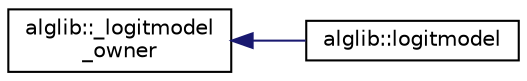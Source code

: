 digraph "Graphical Class Hierarchy"
{
  edge [fontname="Helvetica",fontsize="10",labelfontname="Helvetica",labelfontsize="10"];
  node [fontname="Helvetica",fontsize="10",shape=record];
  rankdir="LR";
  Node0 [label="alglib::_logitmodel\l_owner",height=0.2,width=0.4,color="black", fillcolor="white", style="filled",URL="$classalglib_1_1__logitmodel__owner.html"];
  Node0 -> Node1 [dir="back",color="midnightblue",fontsize="10",style="solid",fontname="Helvetica"];
  Node1 [label="alglib::logitmodel",height=0.2,width=0.4,color="black", fillcolor="white", style="filled",URL="$classalglib_1_1logitmodel.html"];
}
